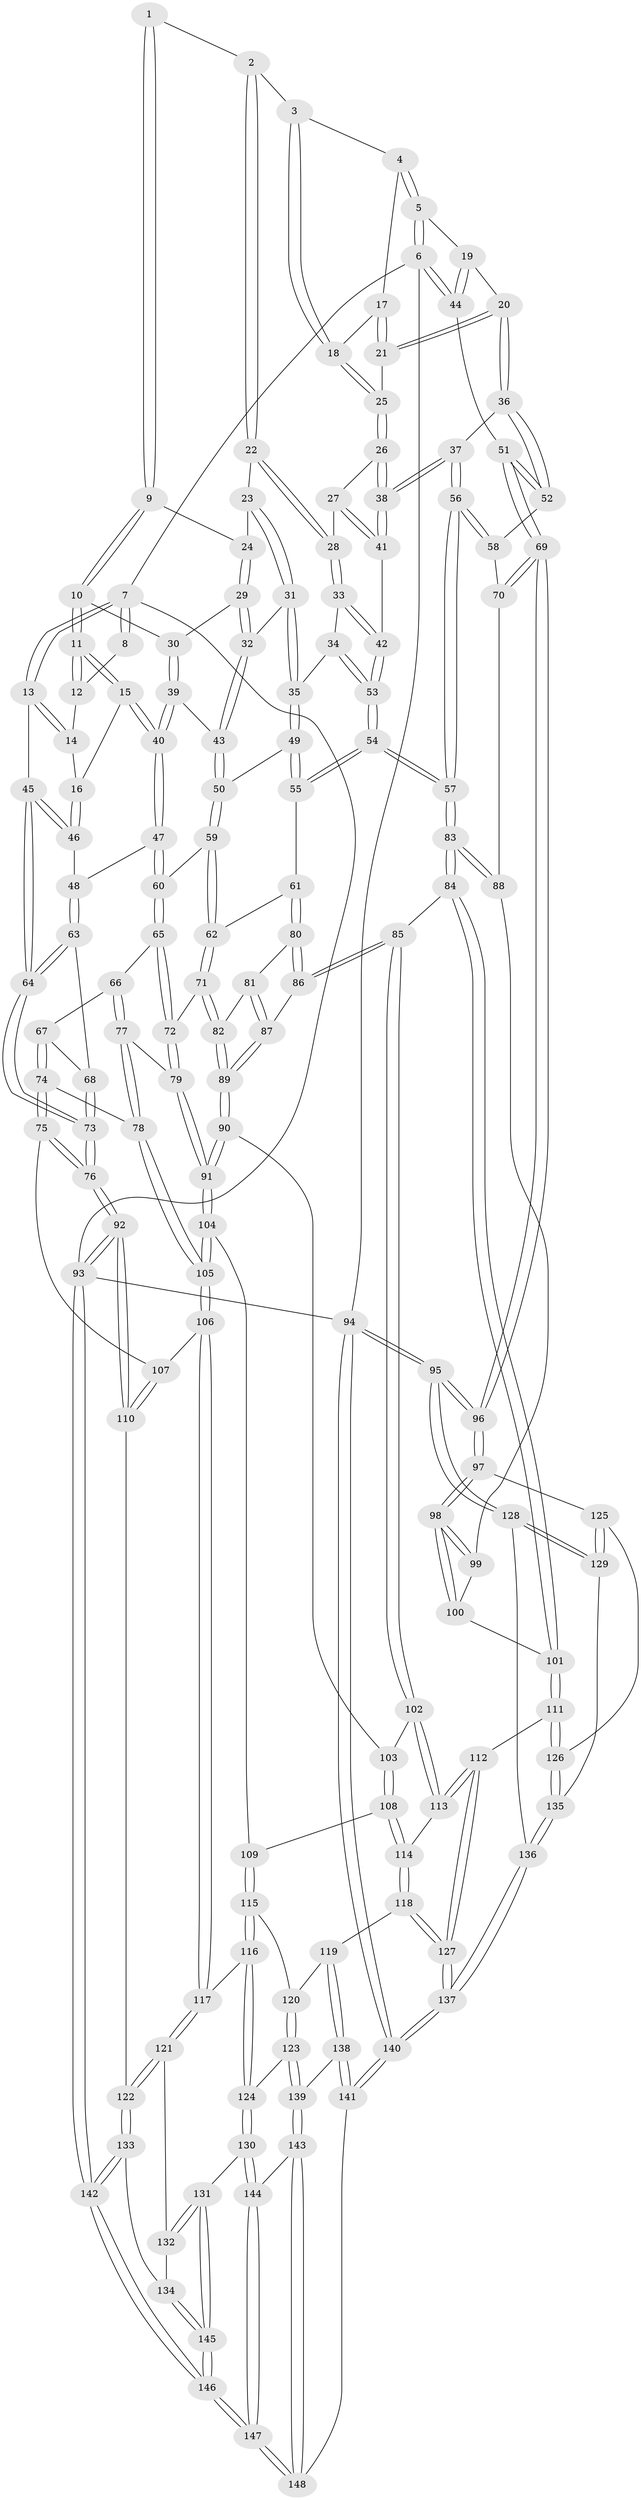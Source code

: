 // Generated by graph-tools (version 1.1) at 2025/11/02/27/25 16:11:57]
// undirected, 148 vertices, 367 edges
graph export_dot {
graph [start="1"]
  node [color=gray90,style=filled];
  1 [pos="+0.29894617139212154+0"];
  2 [pos="+0.5580951754606144+0"];
  3 [pos="+0.6035984211051991+0"];
  4 [pos="+0.8827295416238959+0"];
  5 [pos="+0.9517075508358215+0"];
  6 [pos="+1+0"];
  7 [pos="+0+0"];
  8 [pos="+0.27948325507810395+0"];
  9 [pos="+0.2991063224546909+0.0699331590795021"];
  10 [pos="+0.26826452774838644+0.12265145157922919"];
  11 [pos="+0.20328274535659696+0.13973112845816968"];
  12 [pos="+0.18072420074778078+0.007950830937220361"];
  13 [pos="+0+0"];
  14 [pos="+0.12565437353237446+0.044433001723277785"];
  15 [pos="+0.17095243400678253+0.16581007027463854"];
  16 [pos="+0.11963212182005563+0.16477864583613783"];
  17 [pos="+0.7950966491251842+0.026355190197542958"];
  18 [pos="+0.7261045175400467+0.10957482289792053"];
  19 [pos="+0.900943039002448+0.14388588264367222"];
  20 [pos="+0.8663571981500114+0.18671589999760468"];
  21 [pos="+0.7984984044061029+0.12697953323658137"];
  22 [pos="+0.5467039267883708+0"];
  23 [pos="+0.43785476035777043+0.10150811026711441"];
  24 [pos="+0.37747157913190155+0.09471273063688204"];
  25 [pos="+0.7197738892875211+0.1382054755671545"];
  26 [pos="+0.7007923208878146+0.15634197013508286"];
  27 [pos="+0.6576686550609013+0.14720033945050423"];
  28 [pos="+0.6044871844175114+0.1239678949127794"];
  29 [pos="+0.33075264889342804+0.17366633769200449"];
  30 [pos="+0.30270727201829045+0.15987585694244819"];
  31 [pos="+0.43445040187695455+0.1456116120133679"];
  32 [pos="+0.37567700167836104+0.20537186871602964"];
  33 [pos="+0.5889494264606536+0.15180444007861726"];
  34 [pos="+0.5307728373151989+0.2205080847065958"];
  35 [pos="+0.5260982874300447+0.2217472889216712"];
  36 [pos="+0.8638612676478381+0.19911804631245367"];
  37 [pos="+0.7485995861671443+0.24051723724872034"];
  38 [pos="+0.7451842022765646+0.23806223468760263"];
  39 [pos="+0.2570172970143745+0.2902822007356406"];
  40 [pos="+0.2414644133213857+0.2991477264167638"];
  41 [pos="+0.6502822663361192+0.26007356890896033"];
  42 [pos="+0.6423416043672437+0.2652870771902692"];
  43 [pos="+0.3762083543575677+0.2565872523753871"];
  44 [pos="+1+0.21707763250962697"];
  45 [pos="+0+0.20441293635818572"];
  46 [pos="+0+0.20007119565700632"];
  47 [pos="+0.23173290210948153+0.32833358722906625"];
  48 [pos="+0.19676943961082188+0.3507887665693548"];
  49 [pos="+0.4544093748991382+0.30914250514407643"];
  50 [pos="+0.4257161583196557+0.306494802630102"];
  51 [pos="+1+0.3283772500081211"];
  52 [pos="+0.9287304732711502+0.31324597208357147"];
  53 [pos="+0.6157332447316013+0.300847511738424"];
  54 [pos="+0.6247465751875202+0.4199913727540357"];
  55 [pos="+0.553802404296045+0.42393333991819565"];
  56 [pos="+0.7535918592548896+0.4422536768336997"];
  57 [pos="+0.7330485586211227+0.47067283759462886"];
  58 [pos="+0.8591634592310762+0.3785106135079229"];
  59 [pos="+0.34663156883122426+0.4109238233968874"];
  60 [pos="+0.34053864189647653+0.4140132640545184"];
  61 [pos="+0.5356068427068338+0.43969883381990993"];
  62 [pos="+0.47138977331132736+0.451227093302541"];
  63 [pos="+0.1844456245606559+0.3706341053493234"];
  64 [pos="+0+0.3428903061569229"];
  65 [pos="+0.32755407698655065+0.4633948035316001"];
  66 [pos="+0.2776317217072778+0.4778787387309456"];
  67 [pos="+0.18076995753765396+0.4556293534785356"];
  68 [pos="+0.1697951784890123+0.4399698867813039"];
  69 [pos="+1+0.5375601435554561"];
  70 [pos="+0.9971756717657732+0.49575303182488284"];
  71 [pos="+0.40528979927114667+0.5151337057356519"];
  72 [pos="+0.35351467872106146+0.5153318142946535"];
  73 [pos="+0+0.5377448337268593"];
  74 [pos="+0.18766690333345626+0.60866208173966"];
  75 [pos="+0.11676359601971657+0.6256687793450308"];
  76 [pos="+0+0.6625302532971801"];
  77 [pos="+0.2313743065088619+0.5933441271345099"];
  78 [pos="+0.19528274873323712+0.6107864106618742"];
  79 [pos="+0.3379707707070114+0.5798336509385181"];
  80 [pos="+0.524751392768994+0.47347438253930624"];
  81 [pos="+0.4796350840521518+0.5318505466668699"];
  82 [pos="+0.45202652527418696+0.5586256573879261"];
  83 [pos="+0.7332288796096325+0.4714027332797527"];
  84 [pos="+0.6645331748695926+0.6437339652226279"];
  85 [pos="+0.6544102997745764+0.64973357554541"];
  86 [pos="+0.5372213716721033+0.6044501025593336"];
  87 [pos="+0.5359216519868483+0.604624846292783"];
  88 [pos="+0.7870212206626546+0.5054010599772194"];
  89 [pos="+0.45184528226048065+0.6229454217385612"];
  90 [pos="+0.44135139421777114+0.634485806897459"];
  91 [pos="+0.3939565530307363+0.6568098494056956"];
  92 [pos="+0+0.6929536180712678"];
  93 [pos="+0+1"];
  94 [pos="+1+1"];
  95 [pos="+1+1"];
  96 [pos="+1+0.6752184940273935"];
  97 [pos="+1+0.6928255890447054"];
  98 [pos="+1+0.6914234906190699"];
  99 [pos="+0.8399567481716766+0.5642971317773228"];
  100 [pos="+0.8188389453437197+0.7654603137608538"];
  101 [pos="+0.8168755249505211+0.7666133271225636"];
  102 [pos="+0.6458601355068045+0.6626152707387861"];
  103 [pos="+0.5164105834724325+0.7008480687020718"];
  104 [pos="+0.37012424455241566+0.7205438591508702"];
  105 [pos="+0.27699998080455535+0.7388199600789281"];
  106 [pos="+0.2556350487116095+0.7703386688250871"];
  107 [pos="+0.18176045119113657+0.7473091821814066"];
  108 [pos="+0.49248176957617734+0.7575531393733521"];
  109 [pos="+0.3881439054355974+0.7430287331166705"];
  110 [pos="+0+0.7681779334556386"];
  111 [pos="+0.8023811284053317+0.8231186241233737"];
  112 [pos="+0.6781874802589991+0.8473434506503674"];
  113 [pos="+0.6065921815699121+0.7967548965179495"];
  114 [pos="+0.5531282001622004+0.8250091848972535"];
  115 [pos="+0.3897488907989344+0.7533747446656165"];
  116 [pos="+0.33649903681221854+0.8759764170363104"];
  117 [pos="+0.23791271741287442+0.8300629564583788"];
  118 [pos="+0.5438241186495423+0.8419881469038188"];
  119 [pos="+0.5152317944504048+0.8660242620080362"];
  120 [pos="+0.4244473787465697+0.8293160081031312"];
  121 [pos="+0.22938547574578563+0.8381824406903885"];
  122 [pos="+0.026385011469203877+0.8158384034370284"];
  123 [pos="+0.37206926300972093+0.9112691473847632"];
  124 [pos="+0.355741683766125+0.8999170525673644"];
  125 [pos="+0.9593653532785855+0.8593015604704848"];
  126 [pos="+0.8181272772565741+0.8687890960828335"];
  127 [pos="+0.6573518910866462+0.987097862032882"];
  128 [pos="+0.9769276436604388+0.967045928920954"];
  129 [pos="+0.9505223477357563+0.9323916844713868"];
  130 [pos="+0.25433709911594116+0.946186772968515"];
  131 [pos="+0.24273830510864386+0.9380276667225447"];
  132 [pos="+0.22893190388885856+0.8415339807382288"];
  133 [pos="+0.08256761207898079+0.9108534191911427"];
  134 [pos="+0.1370625794234601+0.9389348273257078"];
  135 [pos="+0.8210601504336459+0.909362238431099"];
  136 [pos="+0.7916473138357362+0.9998896203307848"];
  137 [pos="+0.6929678518418233+1"];
  138 [pos="+0.4997271721003404+0.9071756244110815"];
  139 [pos="+0.3833642691598278+0.9331474036292838"];
  140 [pos="+0.6852801254155739+1"];
  141 [pos="+0.5966868864969045+1"];
  142 [pos="+0+1"];
  143 [pos="+0.3795469931931607+0.9583197092135718"];
  144 [pos="+0.2743943962160205+0.9741431708269703"];
  145 [pos="+0.1679027376090906+0.9867090332466062"];
  146 [pos="+0.11344748114221806+1"];
  147 [pos="+0.2738055705334457+1"];
  148 [pos="+0.44617854991460126+1"];
  1 -- 2;
  1 -- 9;
  1 -- 9;
  2 -- 3;
  2 -- 22;
  2 -- 22;
  3 -- 4;
  3 -- 18;
  3 -- 18;
  4 -- 5;
  4 -- 5;
  4 -- 17;
  5 -- 6;
  5 -- 6;
  5 -- 19;
  6 -- 7;
  6 -- 44;
  6 -- 44;
  6 -- 94;
  7 -- 8;
  7 -- 8;
  7 -- 13;
  7 -- 13;
  7 -- 93;
  8 -- 12;
  9 -- 10;
  9 -- 10;
  9 -- 24;
  10 -- 11;
  10 -- 11;
  10 -- 30;
  11 -- 12;
  11 -- 12;
  11 -- 15;
  11 -- 15;
  12 -- 14;
  13 -- 14;
  13 -- 14;
  13 -- 45;
  14 -- 16;
  15 -- 16;
  15 -- 40;
  15 -- 40;
  16 -- 46;
  16 -- 46;
  17 -- 18;
  17 -- 21;
  17 -- 21;
  18 -- 25;
  18 -- 25;
  19 -- 20;
  19 -- 44;
  19 -- 44;
  20 -- 21;
  20 -- 21;
  20 -- 36;
  20 -- 36;
  21 -- 25;
  22 -- 23;
  22 -- 28;
  22 -- 28;
  23 -- 24;
  23 -- 31;
  23 -- 31;
  24 -- 29;
  24 -- 29;
  25 -- 26;
  25 -- 26;
  26 -- 27;
  26 -- 38;
  26 -- 38;
  27 -- 28;
  27 -- 41;
  27 -- 41;
  28 -- 33;
  28 -- 33;
  29 -- 30;
  29 -- 32;
  29 -- 32;
  30 -- 39;
  30 -- 39;
  31 -- 32;
  31 -- 35;
  31 -- 35;
  32 -- 43;
  32 -- 43;
  33 -- 34;
  33 -- 42;
  33 -- 42;
  34 -- 35;
  34 -- 53;
  34 -- 53;
  35 -- 49;
  35 -- 49;
  36 -- 37;
  36 -- 52;
  36 -- 52;
  37 -- 38;
  37 -- 38;
  37 -- 56;
  37 -- 56;
  38 -- 41;
  38 -- 41;
  39 -- 40;
  39 -- 40;
  39 -- 43;
  40 -- 47;
  40 -- 47;
  41 -- 42;
  42 -- 53;
  42 -- 53;
  43 -- 50;
  43 -- 50;
  44 -- 51;
  45 -- 46;
  45 -- 46;
  45 -- 64;
  45 -- 64;
  46 -- 48;
  47 -- 48;
  47 -- 60;
  47 -- 60;
  48 -- 63;
  48 -- 63;
  49 -- 50;
  49 -- 55;
  49 -- 55;
  50 -- 59;
  50 -- 59;
  51 -- 52;
  51 -- 52;
  51 -- 69;
  51 -- 69;
  52 -- 58;
  53 -- 54;
  53 -- 54;
  54 -- 55;
  54 -- 55;
  54 -- 57;
  54 -- 57;
  55 -- 61;
  56 -- 57;
  56 -- 57;
  56 -- 58;
  56 -- 58;
  57 -- 83;
  57 -- 83;
  58 -- 70;
  59 -- 60;
  59 -- 62;
  59 -- 62;
  60 -- 65;
  60 -- 65;
  61 -- 62;
  61 -- 80;
  61 -- 80;
  62 -- 71;
  62 -- 71;
  63 -- 64;
  63 -- 64;
  63 -- 68;
  64 -- 73;
  64 -- 73;
  65 -- 66;
  65 -- 72;
  65 -- 72;
  66 -- 67;
  66 -- 77;
  66 -- 77;
  67 -- 68;
  67 -- 74;
  67 -- 74;
  68 -- 73;
  68 -- 73;
  69 -- 70;
  69 -- 70;
  69 -- 96;
  69 -- 96;
  70 -- 88;
  71 -- 72;
  71 -- 82;
  71 -- 82;
  72 -- 79;
  72 -- 79;
  73 -- 76;
  73 -- 76;
  74 -- 75;
  74 -- 75;
  74 -- 78;
  75 -- 76;
  75 -- 76;
  75 -- 107;
  76 -- 92;
  76 -- 92;
  77 -- 78;
  77 -- 78;
  77 -- 79;
  78 -- 105;
  78 -- 105;
  79 -- 91;
  79 -- 91;
  80 -- 81;
  80 -- 86;
  80 -- 86;
  81 -- 82;
  81 -- 87;
  81 -- 87;
  82 -- 89;
  82 -- 89;
  83 -- 84;
  83 -- 84;
  83 -- 88;
  83 -- 88;
  84 -- 85;
  84 -- 101;
  84 -- 101;
  85 -- 86;
  85 -- 86;
  85 -- 102;
  85 -- 102;
  86 -- 87;
  87 -- 89;
  87 -- 89;
  88 -- 99;
  89 -- 90;
  89 -- 90;
  90 -- 91;
  90 -- 91;
  90 -- 103;
  91 -- 104;
  91 -- 104;
  92 -- 93;
  92 -- 93;
  92 -- 110;
  92 -- 110;
  93 -- 142;
  93 -- 142;
  93 -- 94;
  94 -- 95;
  94 -- 95;
  94 -- 140;
  94 -- 140;
  95 -- 96;
  95 -- 96;
  95 -- 128;
  95 -- 128;
  96 -- 97;
  96 -- 97;
  97 -- 98;
  97 -- 98;
  97 -- 125;
  98 -- 99;
  98 -- 99;
  98 -- 100;
  98 -- 100;
  99 -- 100;
  100 -- 101;
  101 -- 111;
  101 -- 111;
  102 -- 103;
  102 -- 113;
  102 -- 113;
  103 -- 108;
  103 -- 108;
  104 -- 105;
  104 -- 105;
  104 -- 109;
  105 -- 106;
  105 -- 106;
  106 -- 107;
  106 -- 117;
  106 -- 117;
  107 -- 110;
  107 -- 110;
  108 -- 109;
  108 -- 114;
  108 -- 114;
  109 -- 115;
  109 -- 115;
  110 -- 122;
  111 -- 112;
  111 -- 126;
  111 -- 126;
  112 -- 113;
  112 -- 113;
  112 -- 127;
  112 -- 127;
  113 -- 114;
  114 -- 118;
  114 -- 118;
  115 -- 116;
  115 -- 116;
  115 -- 120;
  116 -- 117;
  116 -- 124;
  116 -- 124;
  117 -- 121;
  117 -- 121;
  118 -- 119;
  118 -- 127;
  118 -- 127;
  119 -- 120;
  119 -- 138;
  119 -- 138;
  120 -- 123;
  120 -- 123;
  121 -- 122;
  121 -- 122;
  121 -- 132;
  122 -- 133;
  122 -- 133;
  123 -- 124;
  123 -- 139;
  123 -- 139;
  124 -- 130;
  124 -- 130;
  125 -- 126;
  125 -- 129;
  125 -- 129;
  126 -- 135;
  126 -- 135;
  127 -- 137;
  127 -- 137;
  128 -- 129;
  128 -- 129;
  128 -- 136;
  129 -- 135;
  130 -- 131;
  130 -- 144;
  130 -- 144;
  131 -- 132;
  131 -- 132;
  131 -- 145;
  131 -- 145;
  132 -- 134;
  133 -- 134;
  133 -- 142;
  133 -- 142;
  134 -- 145;
  134 -- 145;
  135 -- 136;
  135 -- 136;
  136 -- 137;
  136 -- 137;
  137 -- 140;
  137 -- 140;
  138 -- 139;
  138 -- 141;
  138 -- 141;
  139 -- 143;
  139 -- 143;
  140 -- 141;
  140 -- 141;
  141 -- 148;
  142 -- 146;
  142 -- 146;
  143 -- 144;
  143 -- 148;
  143 -- 148;
  144 -- 147;
  144 -- 147;
  145 -- 146;
  145 -- 146;
  146 -- 147;
  146 -- 147;
  147 -- 148;
  147 -- 148;
}
